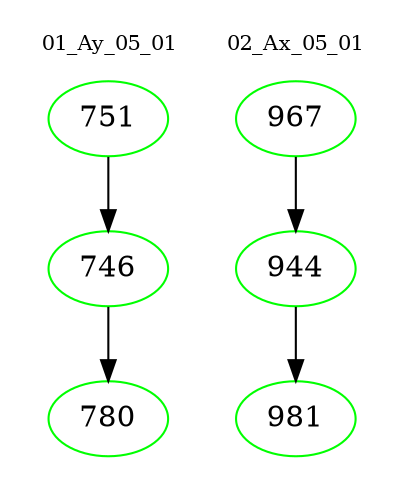 digraph{
subgraph cluster_0 {
color = white
label = "01_Ay_05_01";
fontsize=10;
T0_751 [label="751", color="green"]
T0_751 -> T0_746 [color="black"]
T0_746 [label="746", color="green"]
T0_746 -> T0_780 [color="black"]
T0_780 [label="780", color="green"]
}
subgraph cluster_1 {
color = white
label = "02_Ax_05_01";
fontsize=10;
T1_967 [label="967", color="green"]
T1_967 -> T1_944 [color="black"]
T1_944 [label="944", color="green"]
T1_944 -> T1_981 [color="black"]
T1_981 [label="981", color="green"]
}
}
